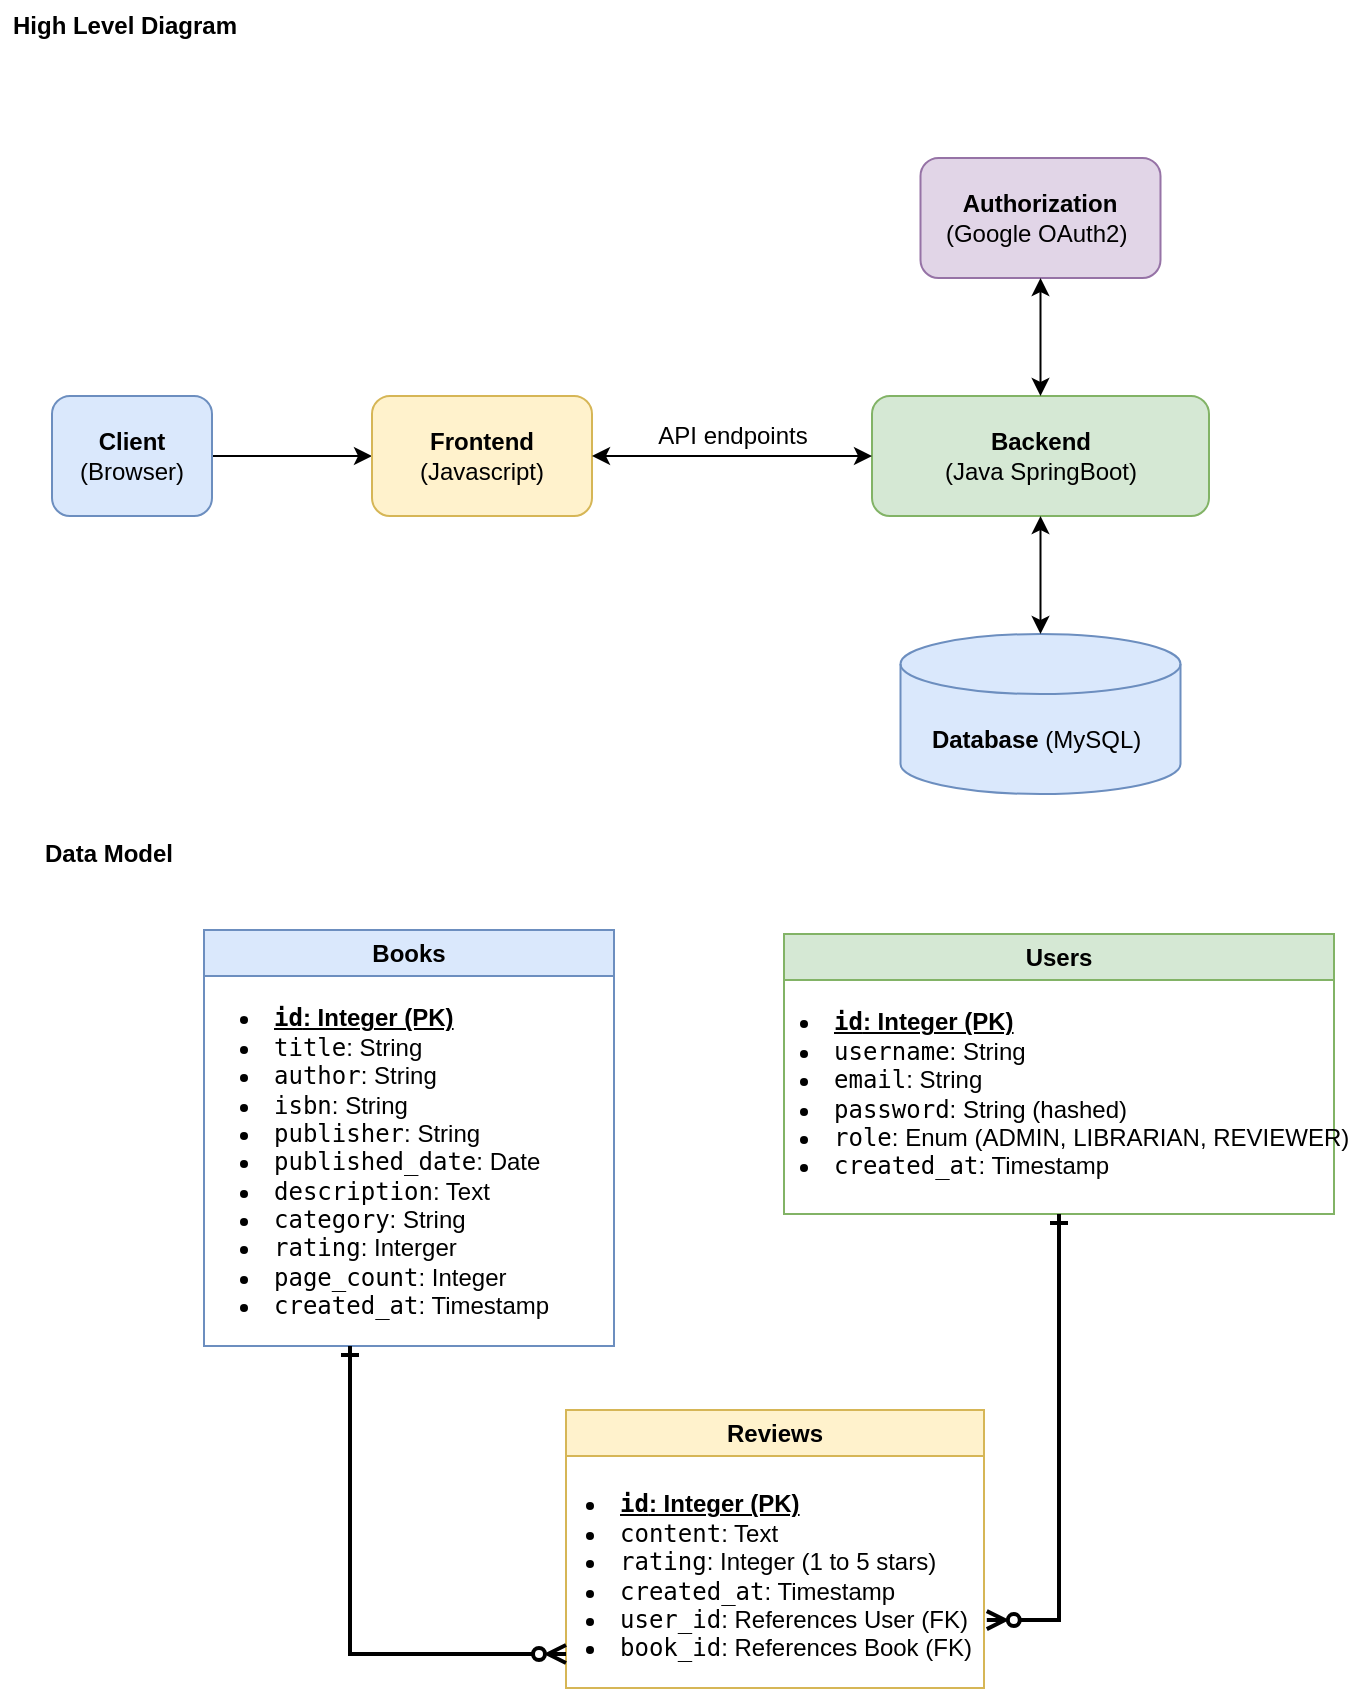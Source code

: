 <mxfile version="24.7.10">
  <diagram name="Trang-1" id="ISWLFxNix_QhMm1Ln9Wf">
    <mxGraphModel dx="819" dy="422" grid="0" gridSize="10" guides="1" tooltips="1" connect="1" arrows="1" fold="1" page="1" pageScale="1" pageWidth="827" pageHeight="1169" math="0" shadow="0">
      <root>
        <mxCell id="0" />
        <mxCell id="1" parent="0" />
        <mxCell id="dvLhE6fg0ZCrLmOuBGpx-1" value="High Level Diagram" style="text;html=1;align=center;verticalAlign=middle;resizable=0;points=[];autosize=1;strokeColor=none;fillColor=none;fontStyle=1" parent="1" vertex="1">
          <mxGeometry x="64" y="102" width="123" height="26" as="geometry" />
        </mxCell>
        <mxCell id="rKEjl-j82sjy5_hP4zZS-8" value="" style="edgeStyle=orthogonalEdgeStyle;rounded=0;orthogonalLoop=1;jettySize=auto;html=1;" parent="1" source="rKEjl-j82sjy5_hP4zZS-1" target="rKEjl-j82sjy5_hP4zZS-7" edge="1">
          <mxGeometry relative="1" as="geometry" />
        </mxCell>
        <mxCell id="rKEjl-j82sjy5_hP4zZS-1" value="&lt;b&gt;Client &lt;/b&gt;(Browser)" style="rounded=1;whiteSpace=wrap;html=1;fillColor=#dae8fc;strokeColor=#6c8ebf;" parent="1" vertex="1">
          <mxGeometry x="90" y="300" width="80" height="60" as="geometry" />
        </mxCell>
        <mxCell id="rKEjl-j82sjy5_hP4zZS-7" value="&lt;b&gt;Frontend &lt;/b&gt;(Javascript)" style="whiteSpace=wrap;html=1;rounded=1;fillColor=#fff2cc;strokeColor=#d6b656;" parent="1" vertex="1">
          <mxGeometry x="250" y="300" width="110" height="60" as="geometry" />
        </mxCell>
        <mxCell id="rKEjl-j82sjy5_hP4zZS-13" value="&lt;b&gt;Backend&lt;br&gt;&lt;/b&gt;(Java SpringBoot)" style="whiteSpace=wrap;html=1;rounded=1;fillColor=#d5e8d4;strokeColor=#82b366;" parent="1" vertex="1">
          <mxGeometry x="500" y="300" width="168.5" height="60" as="geometry" />
        </mxCell>
        <mxCell id="rKEjl-j82sjy5_hP4zZS-15" value="&lt;div&gt;&lt;b&gt;&lt;span class=&quot;hljs-keyword&quot;&gt;Authorization&lt;/span&gt;&lt;br&gt;&lt;/b&gt;&lt;/div&gt;(Google OAuth2)&amp;nbsp;" style="whiteSpace=wrap;html=1;rounded=1;fillColor=#e1d5e7;strokeColor=#9673a6;" parent="1" vertex="1">
          <mxGeometry x="524.25" y="181" width="120" height="60" as="geometry" />
        </mxCell>
        <mxCell id="rKEjl-j82sjy5_hP4zZS-25" value="&lt;div&gt;&lt;br&gt;&lt;b&gt;Database&amp;nbsp;&lt;/b&gt;(MySQL)&amp;nbsp;&lt;div&gt;&lt;br&gt;&lt;/div&gt;&lt;/div&gt;" style="shape=cylinder3;whiteSpace=wrap;html=1;boundedLbl=1;backgroundOutline=1;size=15;fillColor=#dae8fc;strokeColor=#6c8ebf;" parent="1" vertex="1">
          <mxGeometry x="514.25" y="419" width="140" height="80" as="geometry" />
        </mxCell>
        <mxCell id="rKEjl-j82sjy5_hP4zZS-35" value="API endpoints" style="text;html=1;align=center;verticalAlign=middle;resizable=0;points=[];autosize=1;strokeColor=none;fillColor=none;" parent="1" vertex="1">
          <mxGeometry x="380" y="305" width="100" height="30" as="geometry" />
        </mxCell>
        <mxCell id="rKEjl-j82sjy5_hP4zZS-37" value="" style="endArrow=classic;startArrow=classic;html=1;rounded=0;entryX=0.5;entryY=1;entryDx=0;entryDy=0;exitX=0.5;exitY=0;exitDx=0;exitDy=0;" parent="1" source="rKEjl-j82sjy5_hP4zZS-13" target="rKEjl-j82sjy5_hP4zZS-15" edge="1">
          <mxGeometry width="50" height="50" relative="1" as="geometry">
            <mxPoint x="487.5" y="287.5" as="sourcePoint" />
            <mxPoint x="537.5" y="237.5" as="targetPoint" />
          </mxGeometry>
        </mxCell>
        <mxCell id="rKEjl-j82sjy5_hP4zZS-39" value="" style="endArrow=classic;startArrow=classic;html=1;rounded=0;exitX=1;exitY=0.5;exitDx=0;exitDy=0;" parent="1" source="rKEjl-j82sjy5_hP4zZS-7" target="rKEjl-j82sjy5_hP4zZS-13" edge="1">
          <mxGeometry width="50" height="50" relative="1" as="geometry">
            <mxPoint x="390" y="310" as="sourcePoint" />
            <mxPoint x="440" y="260" as="targetPoint" />
          </mxGeometry>
        </mxCell>
        <mxCell id="rKEjl-j82sjy5_hP4zZS-40" value="" style="endArrow=classic;startArrow=classic;html=1;rounded=0;exitX=0.5;exitY=0;exitDx=0;exitDy=0;exitPerimeter=0;entryX=0.5;entryY=1;entryDx=0;entryDy=0;" parent="1" source="rKEjl-j82sjy5_hP4zZS-25" target="rKEjl-j82sjy5_hP4zZS-13" edge="1">
          <mxGeometry width="50" height="50" relative="1" as="geometry">
            <mxPoint x="537.5" y="410" as="sourcePoint" />
            <mxPoint x="587.5" y="360" as="targetPoint" />
          </mxGeometry>
        </mxCell>
        <mxCell id="rKEjl-j82sjy5_hP4zZS-41" value="Data Model" style="text;html=1;align=center;verticalAlign=middle;resizable=0;points=[];autosize=1;strokeColor=none;fillColor=none;fontStyle=1" parent="1" vertex="1">
          <mxGeometry x="78" y="516" width="79" height="26" as="geometry" />
        </mxCell>
        <mxCell id="qbdxgkpknPRAaBmmYYdj-10" value="Books" style="swimlane;whiteSpace=wrap;html=1;fillColor=#dae8fc;strokeColor=#6c8ebf;startSize=23;" vertex="1" parent="1">
          <mxGeometry x="166" y="567" width="205" height="208" as="geometry" />
        </mxCell>
        <mxCell id="qbdxgkpknPRAaBmmYYdj-16" value="Users" style="swimlane;whiteSpace=wrap;html=1;fillColor=#d5e8d4;strokeColor=#82b366;" vertex="1" parent="1">
          <mxGeometry x="456" y="569" width="275" height="140" as="geometry" />
        </mxCell>
        <mxCell id="qbdxgkpknPRAaBmmYYdj-20" value="&lt;li&gt;&lt;b&gt;&lt;u&gt;&lt;code&gt;id&lt;/code&gt;: Integer (PK)&lt;/u&gt;&lt;/b&gt;&lt;/li&gt;&lt;li&gt;&lt;code&gt;username&lt;/code&gt;: String&lt;/li&gt;&lt;li&gt;&lt;code&gt;email&lt;/code&gt;: String&lt;/li&gt;&lt;li&gt;&lt;code&gt;password&lt;/code&gt;: String (hashed)&lt;/li&gt;&lt;li&gt;&lt;code&gt;role&lt;/code&gt;: Enum (ADMIN, LIBRARIAN, REVIEWER)&lt;/li&gt;&lt;li&gt;&lt;code&gt;created_at&lt;/code&gt;: Timestamp&lt;/li&gt;" style="text;html=1;align=left;verticalAlign=middle;resizable=0;points=[];autosize=1;strokeColor=none;fillColor=none;" vertex="1" parent="qbdxgkpknPRAaBmmYYdj-16">
          <mxGeometry x="6" y="28" width="284" height="104" as="geometry" />
        </mxCell>
        <mxCell id="qbdxgkpknPRAaBmmYYdj-17" value="Reviews" style="swimlane;whiteSpace=wrap;html=1;fillColor=#fff2cc;strokeColor=#d6b656;" vertex="1" parent="1">
          <mxGeometry x="347" y="807" width="209" height="139" as="geometry" />
        </mxCell>
        <mxCell id="qbdxgkpknPRAaBmmYYdj-22" value="&lt;li&gt;&lt;b&gt;&lt;u&gt;&lt;code&gt;id&lt;/code&gt;: Integer (PK)&lt;/u&gt;&lt;/b&gt;&lt;/li&gt;&lt;li&gt;&lt;code&gt;content&lt;/code&gt;: Text&lt;/li&gt;&lt;li&gt;&lt;code&gt;rating&lt;/code&gt;: Integer (1 to 5 stars)&lt;/li&gt;&lt;li&gt;&lt;code&gt;created_at&lt;/code&gt;: Timestamp&lt;/li&gt;&lt;li&gt;&lt;code style=&quot;background-color: initial;&quot;&gt;user_id&lt;/code&gt;&lt;span style=&quot;background-color: initial;&quot;&gt;: References User (FK)&lt;/span&gt;&lt;/li&gt;&lt;li&gt;&lt;code style=&quot;background-color: initial;&quot;&gt;book_id&lt;/code&gt;&lt;span style=&quot;background-color: initial;&quot;&gt;: References Book (FK)&lt;/span&gt;&lt;/li&gt;" style="text;html=1;align=left;verticalAlign=middle;resizable=0;points=[];autosize=1;strokeColor=none;fillColor=none;" vertex="1" parent="qbdxgkpknPRAaBmmYYdj-17">
          <mxGeometry x="8" y="31" width="202" height="104" as="geometry" />
        </mxCell>
        <mxCell id="qbdxgkpknPRAaBmmYYdj-24" value="" style="endArrow=ERone;startArrow=ERzeroToMany;html=1;rounded=0;exitX=1.002;exitY=0.712;exitDx=0;exitDy=0;exitPerimeter=0;startFill=0;endFill=0;entryX=0.5;entryY=1;entryDx=0;entryDy=0;edgeStyle=orthogonalEdgeStyle;strokeWidth=2;" edge="1" parent="1" source="qbdxgkpknPRAaBmmYYdj-22" target="qbdxgkpknPRAaBmmYYdj-16">
          <mxGeometry width="50" height="50" relative="1" as="geometry">
            <mxPoint x="387" y="905" as="sourcePoint" />
            <mxPoint x="585" y="746" as="targetPoint" />
          </mxGeometry>
        </mxCell>
        <mxCell id="qbdxgkpknPRAaBmmYYdj-30" style="edgeStyle=orthogonalEdgeStyle;rounded=0;orthogonalLoop=1;jettySize=auto;html=1;endArrow=ERzeroToMany;endFill=0;startArrow=ERone;startFill=0;strokeWidth=2;" edge="1" parent="1">
          <mxGeometry relative="1" as="geometry">
            <mxPoint x="347" y="929" as="targetPoint" />
            <mxPoint x="239" y="775" as="sourcePoint" />
            <Array as="points">
              <mxPoint x="238.5" y="929" />
            </Array>
          </mxGeometry>
        </mxCell>
        <mxCell id="qbdxgkpknPRAaBmmYYdj-19" value="&lt;li&gt;&lt;u&gt;&lt;b&gt;&lt;code&gt;id&lt;/code&gt;: Integer (PK)&lt;/b&gt;&lt;/u&gt;&lt;/li&gt;&lt;li&gt;&lt;code style=&quot;background-color: initial;&quot;&gt;title&lt;/code&gt;&lt;span style=&quot;background-color: initial;&quot;&gt;: String&lt;/span&gt;&lt;/li&gt;&lt;li&gt;&lt;code&gt;author&lt;/code&gt;: String&lt;/li&gt;&lt;li&gt;&lt;code&gt;isbn&lt;/code&gt;: String&lt;/li&gt;&lt;li&gt;&lt;code&gt;publisher&lt;/code&gt;: String&lt;/li&gt;&lt;li&gt;&lt;code&gt;published_date&lt;/code&gt;: Date&lt;/li&gt;&lt;li&gt;&lt;code&gt;description&lt;/code&gt;: Text&lt;/li&gt;&lt;li&gt;&lt;code&gt;category&lt;/code&gt;: String&lt;/li&gt;&lt;li&gt;&lt;code&gt;rating&lt;/code&gt;: Interger&lt;/li&gt;&lt;li&gt;&lt;code&gt;page_count&lt;/code&gt;: Integer&lt;/li&gt;&lt;li&gt;&lt;code&gt;created_at&lt;/code&gt;: Timestamp&lt;/li&gt;" style="text;html=1;align=left;verticalAlign=middle;resizable=0;points=[];autosize=1;strokeColor=none;fillColor=none;" vertex="1" parent="1">
          <mxGeometry x="182" y="592" width="157" height="181" as="geometry" />
        </mxCell>
      </root>
    </mxGraphModel>
  </diagram>
</mxfile>
